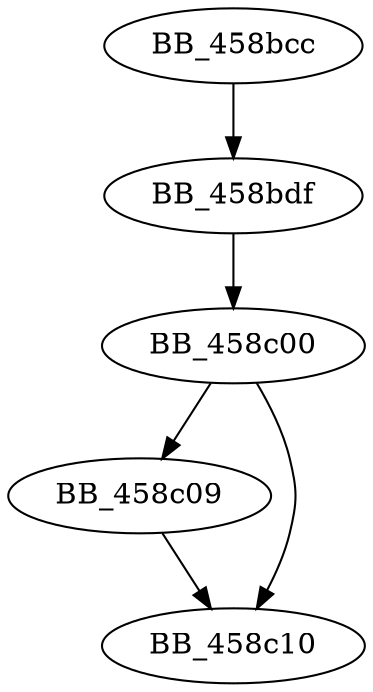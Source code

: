 DiGraph sub_458BCC{
BB_458bcc->BB_458bdf
BB_458bdf->BB_458c00
BB_458c00->BB_458c09
BB_458c00->BB_458c10
BB_458c09->BB_458c10
}
